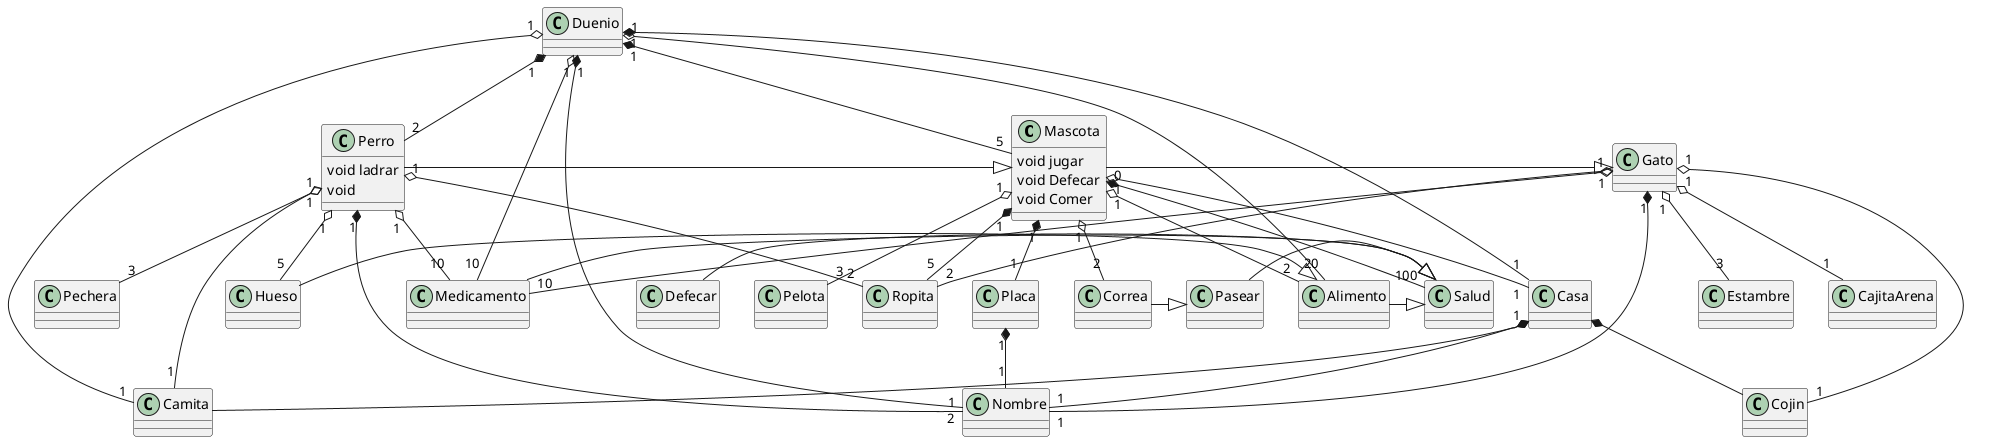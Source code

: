@startuml mascota
class Mascota{
    void jugar
    void Defecar
    void Comer
}
class Alimento
class Salud 
class Nombre
class Correa 
class Placa 
class Casa 
class Hueso
class Defecar 
class Pasear 
class Pelota 
class Gato 
class Duenio
class Medicamento
class Perro {
    void ladrar
    void 

}
class Estambre
class CajitaArena
class Ropita
class Pechera
class Cojin 
class Camita 
Gato "1" o-- "1" Cojin
Perro "1" o-- "1" Camita
Casa *-- Camita
Casa *-- Cojin
Perro "1" o-- "3" Pechera
Gato "1" o-- "1" CajitaArena
Gato "1" o-- "3" Estambre
Duenio "1" *-- "2" Perro
Duenio "1" *-- "1" Casa
Duenio "1" o-- "20" Alimento
Duenio "1" o-- "1" Camita
Duenio "1" *-- "2" Nombre
Perro -|> Mascota
Correa -|> Pasear
Mascota "1" o-- "3" Pelota
Pasear -|> Salud
Defecar -|> Salud
Perro "1" o-- "5" Hueso
Mascota "1" o-- "2" Alimento
Alimento -|> Salud 
Mascota "0" *-- "100" Salud
Perro "1" *--  "1" Nombre
Gato "1" *-- "1" Nombre
Mascota "1" o-- "1" Casa
Mascota "1" o-- "2" Correa
Mascota "1" *--  "1" Placa
Placa "1" *--  "1" Nombre
Casa "1" *-- "1" Nombre
Hueso -|> Alimento
Mascota -|> Gato 
Duenio "1" o-- "10" Medicamento
Gato "1" o--  "10" Medicamento
Perro "1" o-- "10" Medicamento
Medicamento -|> Salud
Duenio "1" *--  "5" Mascota
Mascota "1"*-- "5" Ropita
Gato "1" o-- "2" Ropita
Perro "1" o-- "2" Ropita
 @enduml